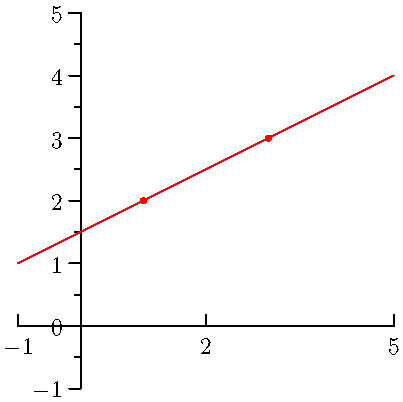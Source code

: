 import graph;

size (0,200);

real x0 = 1;
real y0 = 2;
real x1 = 3;
real y1 = 3;

real m = (y1-y0)/(x1-x0);

real f(real x) { return m*(x-x0) + y0; }

xaxis(xmin=-1,xmax=5,LeftTicks);
yaxis(ymin=-1,ymax=5,LeftTicks);

draw(graph(f,-1,5),red);

dot((x0,y0),red);
dot((x1,y1),red);

//draw((x0,y0)--(x1,y0)--(x1,y1),red);

// FIXME: damn, how can I use a variable here?
//label("run $=2$", ((x0+x1)/2,y0), S);
//label("rise $=1$", (x1,(y0+y1)/2), E)
